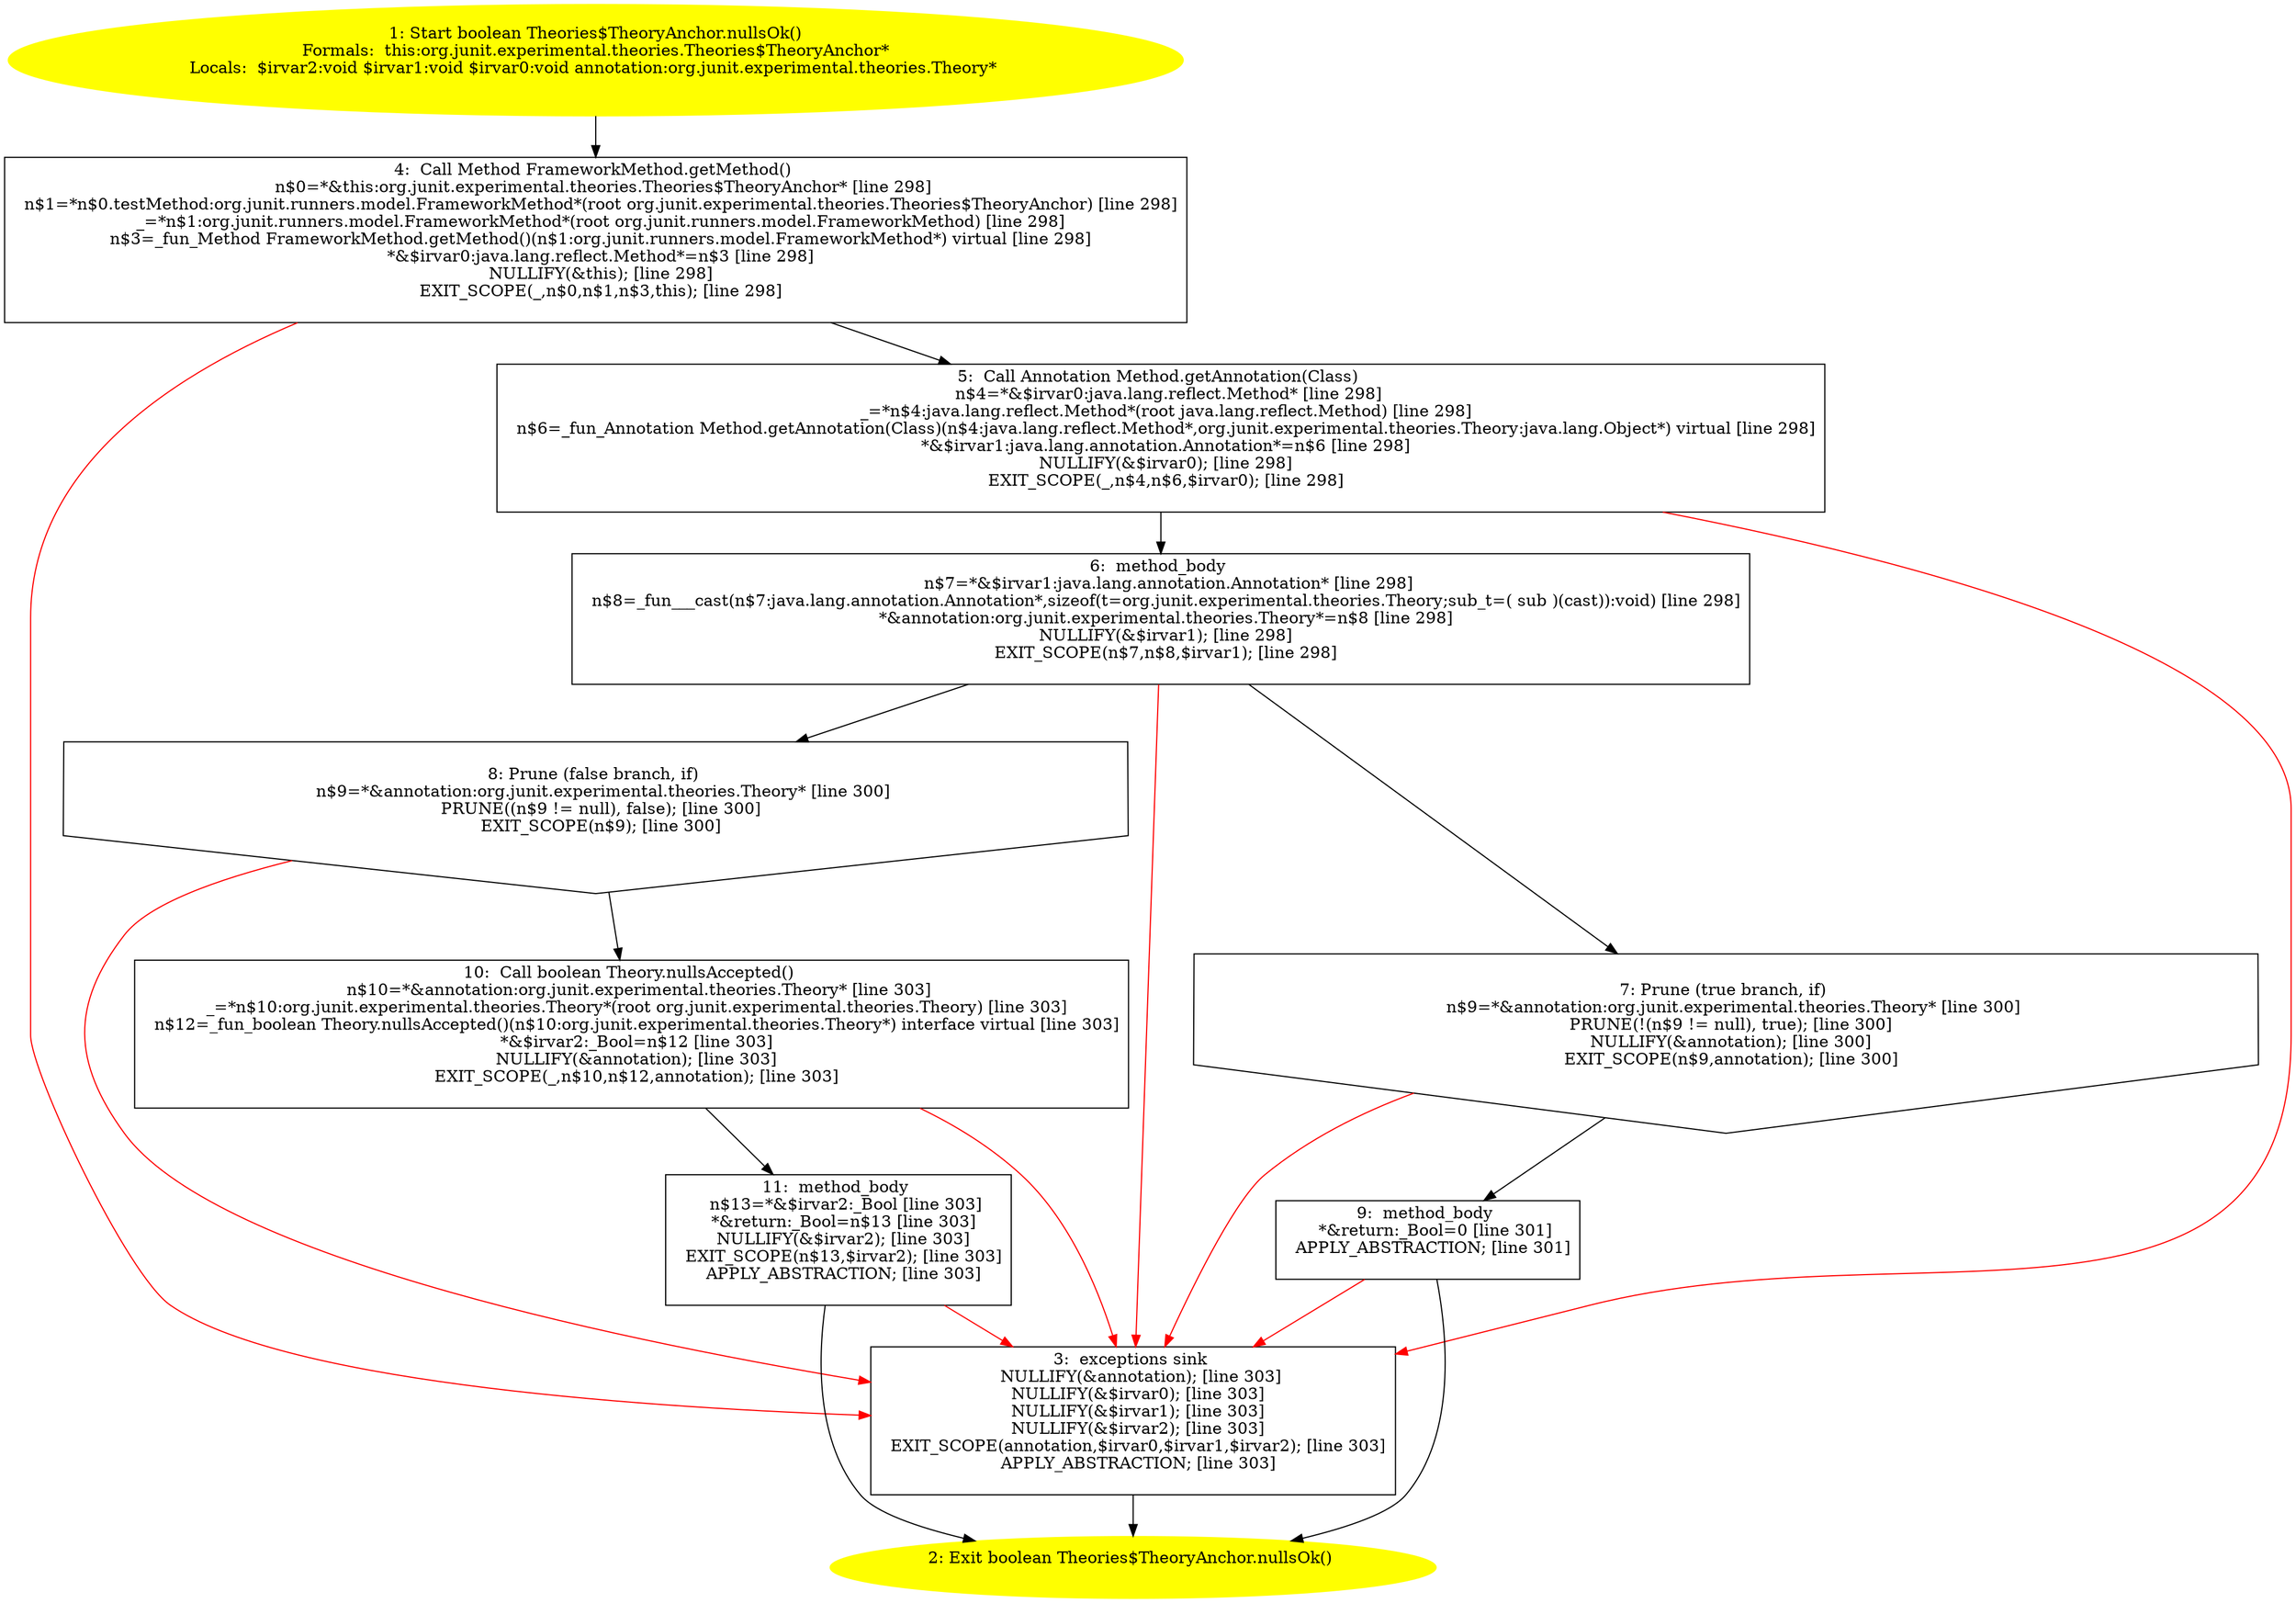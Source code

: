 /* @generated */
digraph cfg {
"org.junit.experimental.theories.Theories$TheoryAnchor.nullsOk():boolean.a26d530be06e40cd0598851a0814938c_1" [label="1: Start boolean Theories$TheoryAnchor.nullsOk()\nFormals:  this:org.junit.experimental.theories.Theories$TheoryAnchor*\nLocals:  $irvar2:void $irvar1:void $irvar0:void annotation:org.junit.experimental.theories.Theory* \n  " color=yellow style=filled]
	

	 "org.junit.experimental.theories.Theories$TheoryAnchor.nullsOk():boolean.a26d530be06e40cd0598851a0814938c_1" -> "org.junit.experimental.theories.Theories$TheoryAnchor.nullsOk():boolean.a26d530be06e40cd0598851a0814938c_4" ;
"org.junit.experimental.theories.Theories$TheoryAnchor.nullsOk():boolean.a26d530be06e40cd0598851a0814938c_2" [label="2: Exit boolean Theories$TheoryAnchor.nullsOk() \n  " color=yellow style=filled]
	

"org.junit.experimental.theories.Theories$TheoryAnchor.nullsOk():boolean.a26d530be06e40cd0598851a0814938c_3" [label="3:  exceptions sink \n   NULLIFY(&annotation); [line 303]\n  NULLIFY(&$irvar0); [line 303]\n  NULLIFY(&$irvar1); [line 303]\n  NULLIFY(&$irvar2); [line 303]\n  EXIT_SCOPE(annotation,$irvar0,$irvar1,$irvar2); [line 303]\n  APPLY_ABSTRACTION; [line 303]\n " shape="box"]
	

	 "org.junit.experimental.theories.Theories$TheoryAnchor.nullsOk():boolean.a26d530be06e40cd0598851a0814938c_3" -> "org.junit.experimental.theories.Theories$TheoryAnchor.nullsOk():boolean.a26d530be06e40cd0598851a0814938c_2" ;
"org.junit.experimental.theories.Theories$TheoryAnchor.nullsOk():boolean.a26d530be06e40cd0598851a0814938c_4" [label="4:  Call Method FrameworkMethod.getMethod() \n   n$0=*&this:org.junit.experimental.theories.Theories$TheoryAnchor* [line 298]\n  n$1=*n$0.testMethod:org.junit.runners.model.FrameworkMethod*(root org.junit.experimental.theories.Theories$TheoryAnchor) [line 298]\n  _=*n$1:org.junit.runners.model.FrameworkMethod*(root org.junit.runners.model.FrameworkMethod) [line 298]\n  n$3=_fun_Method FrameworkMethod.getMethod()(n$1:org.junit.runners.model.FrameworkMethod*) virtual [line 298]\n  *&$irvar0:java.lang.reflect.Method*=n$3 [line 298]\n  NULLIFY(&this); [line 298]\n  EXIT_SCOPE(_,n$0,n$1,n$3,this); [line 298]\n " shape="box"]
	

	 "org.junit.experimental.theories.Theories$TheoryAnchor.nullsOk():boolean.a26d530be06e40cd0598851a0814938c_4" -> "org.junit.experimental.theories.Theories$TheoryAnchor.nullsOk():boolean.a26d530be06e40cd0598851a0814938c_5" ;
	 "org.junit.experimental.theories.Theories$TheoryAnchor.nullsOk():boolean.a26d530be06e40cd0598851a0814938c_4" -> "org.junit.experimental.theories.Theories$TheoryAnchor.nullsOk():boolean.a26d530be06e40cd0598851a0814938c_3" [color="red" ];
"org.junit.experimental.theories.Theories$TheoryAnchor.nullsOk():boolean.a26d530be06e40cd0598851a0814938c_5" [label="5:  Call Annotation Method.getAnnotation(Class) \n   n$4=*&$irvar0:java.lang.reflect.Method* [line 298]\n  _=*n$4:java.lang.reflect.Method*(root java.lang.reflect.Method) [line 298]\n  n$6=_fun_Annotation Method.getAnnotation(Class)(n$4:java.lang.reflect.Method*,org.junit.experimental.theories.Theory:java.lang.Object*) virtual [line 298]\n  *&$irvar1:java.lang.annotation.Annotation*=n$6 [line 298]\n  NULLIFY(&$irvar0); [line 298]\n  EXIT_SCOPE(_,n$4,n$6,$irvar0); [line 298]\n " shape="box"]
	

	 "org.junit.experimental.theories.Theories$TheoryAnchor.nullsOk():boolean.a26d530be06e40cd0598851a0814938c_5" -> "org.junit.experimental.theories.Theories$TheoryAnchor.nullsOk():boolean.a26d530be06e40cd0598851a0814938c_6" ;
	 "org.junit.experimental.theories.Theories$TheoryAnchor.nullsOk():boolean.a26d530be06e40cd0598851a0814938c_5" -> "org.junit.experimental.theories.Theories$TheoryAnchor.nullsOk():boolean.a26d530be06e40cd0598851a0814938c_3" [color="red" ];
"org.junit.experimental.theories.Theories$TheoryAnchor.nullsOk():boolean.a26d530be06e40cd0598851a0814938c_6" [label="6:  method_body \n   n$7=*&$irvar1:java.lang.annotation.Annotation* [line 298]\n  n$8=_fun___cast(n$7:java.lang.annotation.Annotation*,sizeof(t=org.junit.experimental.theories.Theory;sub_t=( sub )(cast)):void) [line 298]\n  *&annotation:org.junit.experimental.theories.Theory*=n$8 [line 298]\n  NULLIFY(&$irvar1); [line 298]\n  EXIT_SCOPE(n$7,n$8,$irvar1); [line 298]\n " shape="box"]
	

	 "org.junit.experimental.theories.Theories$TheoryAnchor.nullsOk():boolean.a26d530be06e40cd0598851a0814938c_6" -> "org.junit.experimental.theories.Theories$TheoryAnchor.nullsOk():boolean.a26d530be06e40cd0598851a0814938c_7" ;
	 "org.junit.experimental.theories.Theories$TheoryAnchor.nullsOk():boolean.a26d530be06e40cd0598851a0814938c_6" -> "org.junit.experimental.theories.Theories$TheoryAnchor.nullsOk():boolean.a26d530be06e40cd0598851a0814938c_8" ;
	 "org.junit.experimental.theories.Theories$TheoryAnchor.nullsOk():boolean.a26d530be06e40cd0598851a0814938c_6" -> "org.junit.experimental.theories.Theories$TheoryAnchor.nullsOk():boolean.a26d530be06e40cd0598851a0814938c_3" [color="red" ];
"org.junit.experimental.theories.Theories$TheoryAnchor.nullsOk():boolean.a26d530be06e40cd0598851a0814938c_7" [label="7: Prune (true branch, if) \n   n$9=*&annotation:org.junit.experimental.theories.Theory* [line 300]\n  PRUNE(!(n$9 != null), true); [line 300]\n  NULLIFY(&annotation); [line 300]\n  EXIT_SCOPE(n$9,annotation); [line 300]\n " shape="invhouse"]
	

	 "org.junit.experimental.theories.Theories$TheoryAnchor.nullsOk():boolean.a26d530be06e40cd0598851a0814938c_7" -> "org.junit.experimental.theories.Theories$TheoryAnchor.nullsOk():boolean.a26d530be06e40cd0598851a0814938c_9" ;
	 "org.junit.experimental.theories.Theories$TheoryAnchor.nullsOk():boolean.a26d530be06e40cd0598851a0814938c_7" -> "org.junit.experimental.theories.Theories$TheoryAnchor.nullsOk():boolean.a26d530be06e40cd0598851a0814938c_3" [color="red" ];
"org.junit.experimental.theories.Theories$TheoryAnchor.nullsOk():boolean.a26d530be06e40cd0598851a0814938c_8" [label="8: Prune (false branch, if) \n   n$9=*&annotation:org.junit.experimental.theories.Theory* [line 300]\n  PRUNE((n$9 != null), false); [line 300]\n  EXIT_SCOPE(n$9); [line 300]\n " shape="invhouse"]
	

	 "org.junit.experimental.theories.Theories$TheoryAnchor.nullsOk():boolean.a26d530be06e40cd0598851a0814938c_8" -> "org.junit.experimental.theories.Theories$TheoryAnchor.nullsOk():boolean.a26d530be06e40cd0598851a0814938c_10" ;
	 "org.junit.experimental.theories.Theories$TheoryAnchor.nullsOk():boolean.a26d530be06e40cd0598851a0814938c_8" -> "org.junit.experimental.theories.Theories$TheoryAnchor.nullsOk():boolean.a26d530be06e40cd0598851a0814938c_3" [color="red" ];
"org.junit.experimental.theories.Theories$TheoryAnchor.nullsOk():boolean.a26d530be06e40cd0598851a0814938c_9" [label="9:  method_body \n   *&return:_Bool=0 [line 301]\n  APPLY_ABSTRACTION; [line 301]\n " shape="box"]
	

	 "org.junit.experimental.theories.Theories$TheoryAnchor.nullsOk():boolean.a26d530be06e40cd0598851a0814938c_9" -> "org.junit.experimental.theories.Theories$TheoryAnchor.nullsOk():boolean.a26d530be06e40cd0598851a0814938c_2" ;
	 "org.junit.experimental.theories.Theories$TheoryAnchor.nullsOk():boolean.a26d530be06e40cd0598851a0814938c_9" -> "org.junit.experimental.theories.Theories$TheoryAnchor.nullsOk():boolean.a26d530be06e40cd0598851a0814938c_3" [color="red" ];
"org.junit.experimental.theories.Theories$TheoryAnchor.nullsOk():boolean.a26d530be06e40cd0598851a0814938c_10" [label="10:  Call boolean Theory.nullsAccepted() \n   n$10=*&annotation:org.junit.experimental.theories.Theory* [line 303]\n  _=*n$10:org.junit.experimental.theories.Theory*(root org.junit.experimental.theories.Theory) [line 303]\n  n$12=_fun_boolean Theory.nullsAccepted()(n$10:org.junit.experimental.theories.Theory*) interface virtual [line 303]\n  *&$irvar2:_Bool=n$12 [line 303]\n  NULLIFY(&annotation); [line 303]\n  EXIT_SCOPE(_,n$10,n$12,annotation); [line 303]\n " shape="box"]
	

	 "org.junit.experimental.theories.Theories$TheoryAnchor.nullsOk():boolean.a26d530be06e40cd0598851a0814938c_10" -> "org.junit.experimental.theories.Theories$TheoryAnchor.nullsOk():boolean.a26d530be06e40cd0598851a0814938c_11" ;
	 "org.junit.experimental.theories.Theories$TheoryAnchor.nullsOk():boolean.a26d530be06e40cd0598851a0814938c_10" -> "org.junit.experimental.theories.Theories$TheoryAnchor.nullsOk():boolean.a26d530be06e40cd0598851a0814938c_3" [color="red" ];
"org.junit.experimental.theories.Theories$TheoryAnchor.nullsOk():boolean.a26d530be06e40cd0598851a0814938c_11" [label="11:  method_body \n   n$13=*&$irvar2:_Bool [line 303]\n  *&return:_Bool=n$13 [line 303]\n  NULLIFY(&$irvar2); [line 303]\n  EXIT_SCOPE(n$13,$irvar2); [line 303]\n  APPLY_ABSTRACTION; [line 303]\n " shape="box"]
	

	 "org.junit.experimental.theories.Theories$TheoryAnchor.nullsOk():boolean.a26d530be06e40cd0598851a0814938c_11" -> "org.junit.experimental.theories.Theories$TheoryAnchor.nullsOk():boolean.a26d530be06e40cd0598851a0814938c_2" ;
	 "org.junit.experimental.theories.Theories$TheoryAnchor.nullsOk():boolean.a26d530be06e40cd0598851a0814938c_11" -> "org.junit.experimental.theories.Theories$TheoryAnchor.nullsOk():boolean.a26d530be06e40cd0598851a0814938c_3" [color="red" ];
}
